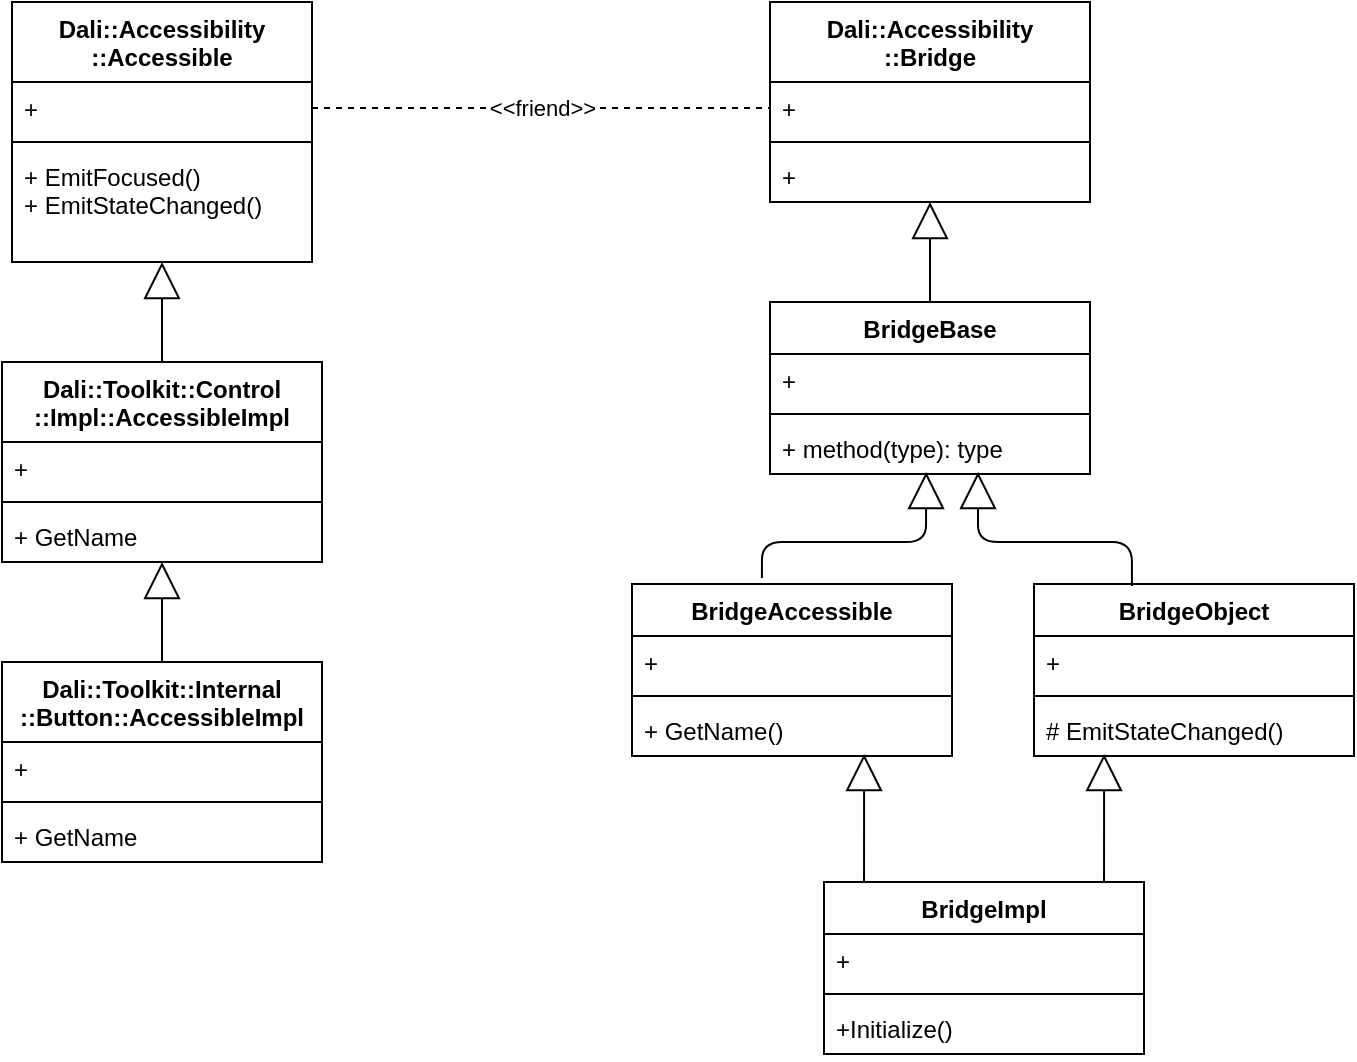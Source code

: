 <mxfile version="14.5.7" type="github">
  <diagram id="C5RBs43oDa-KdzZeNtuy" name="Page-1">
    <mxGraphModel dx="1422" dy="747" grid="1" gridSize="10" guides="1" tooltips="1" connect="1" arrows="1" fold="1" page="1" pageScale="1" pageWidth="1169" pageHeight="827" math="0" shadow="0">
      <root>
        <mxCell id="WIyWlLk6GJQsqaUBKTNV-0" />
        <mxCell id="WIyWlLk6GJQsqaUBKTNV-1" parent="WIyWlLk6GJQsqaUBKTNV-0" />
        <mxCell id="-aiQwq8CIg034yayet1E-0" value="Dali::Accessibility&#xa;::Accessible" style="swimlane;fontStyle=1;align=center;verticalAlign=top;childLayout=stackLayout;horizontal=1;startSize=40;horizontalStack=0;resizeParent=1;resizeParentMax=0;resizeLast=0;collapsible=1;marginBottom=0;" vertex="1" parent="WIyWlLk6GJQsqaUBKTNV-1">
          <mxGeometry x="165" y="80" width="150" height="130" as="geometry" />
        </mxCell>
        <mxCell id="-aiQwq8CIg034yayet1E-1" value="+" style="text;strokeColor=none;fillColor=none;align=left;verticalAlign=top;spacingLeft=4;spacingRight=4;overflow=hidden;rotatable=0;points=[[0,0.5],[1,0.5]];portConstraint=eastwest;" vertex="1" parent="-aiQwq8CIg034yayet1E-0">
          <mxGeometry y="40" width="150" height="26" as="geometry" />
        </mxCell>
        <mxCell id="-aiQwq8CIg034yayet1E-2" value="" style="line;strokeWidth=1;fillColor=none;align=left;verticalAlign=middle;spacingTop=-1;spacingLeft=3;spacingRight=3;rotatable=0;labelPosition=right;points=[];portConstraint=eastwest;" vertex="1" parent="-aiQwq8CIg034yayet1E-0">
          <mxGeometry y="66" width="150" height="8" as="geometry" />
        </mxCell>
        <mxCell id="-aiQwq8CIg034yayet1E-3" value="+ EmitFocused()&#xa;+ EmitStateChanged()" style="text;strokeColor=none;fillColor=none;align=left;verticalAlign=top;spacingLeft=4;spacingRight=4;overflow=hidden;rotatable=0;points=[[0,0.5],[1,0.5]];portConstraint=eastwest;" vertex="1" parent="-aiQwq8CIg034yayet1E-0">
          <mxGeometry y="74" width="150" height="56" as="geometry" />
        </mxCell>
        <mxCell id="-aiQwq8CIg034yayet1E-4" value="Dali::Toolkit::Control&#xa;::Impl::AccessibleImpl" style="swimlane;fontStyle=1;align=center;verticalAlign=top;childLayout=stackLayout;horizontal=1;startSize=40;horizontalStack=0;resizeParent=1;resizeParentMax=0;resizeLast=0;collapsible=1;marginBottom=0;" vertex="1" parent="WIyWlLk6GJQsqaUBKTNV-1">
          <mxGeometry x="160" y="260" width="160" height="100" as="geometry" />
        </mxCell>
        <mxCell id="-aiQwq8CIg034yayet1E-5" value="+" style="text;strokeColor=none;fillColor=none;align=left;verticalAlign=top;spacingLeft=4;spacingRight=4;overflow=hidden;rotatable=0;points=[[0,0.5],[1,0.5]];portConstraint=eastwest;" vertex="1" parent="-aiQwq8CIg034yayet1E-4">
          <mxGeometry y="40" width="160" height="26" as="geometry" />
        </mxCell>
        <mxCell id="-aiQwq8CIg034yayet1E-6" value="" style="line;strokeWidth=1;fillColor=none;align=left;verticalAlign=middle;spacingTop=-1;spacingLeft=3;spacingRight=3;rotatable=0;labelPosition=right;points=[];portConstraint=eastwest;" vertex="1" parent="-aiQwq8CIg034yayet1E-4">
          <mxGeometry y="66" width="160" height="8" as="geometry" />
        </mxCell>
        <mxCell id="-aiQwq8CIg034yayet1E-7" value="+ GetName" style="text;strokeColor=none;fillColor=none;align=left;verticalAlign=top;spacingLeft=4;spacingRight=4;overflow=hidden;rotatable=0;points=[[0,0.5],[1,0.5]];portConstraint=eastwest;" vertex="1" parent="-aiQwq8CIg034yayet1E-4">
          <mxGeometry y="74" width="160" height="26" as="geometry" />
        </mxCell>
        <mxCell id="-aiQwq8CIg034yayet1E-9" value="" style="endArrow=block;endSize=16;endFill=0;html=1;exitX=0.5;exitY=0;exitDx=0;exitDy=0;" edge="1" parent="WIyWlLk6GJQsqaUBKTNV-1" source="-aiQwq8CIg034yayet1E-4" target="-aiQwq8CIg034yayet1E-3">
          <mxGeometry width="160" relative="1" as="geometry">
            <mxPoint x="330" y="280" as="sourcePoint" />
            <mxPoint x="490" y="280" as="targetPoint" />
          </mxGeometry>
        </mxCell>
        <mxCell id="-aiQwq8CIg034yayet1E-10" value="Dali::Accessibility&#xa;::Bridge" style="swimlane;fontStyle=1;align=center;verticalAlign=top;childLayout=stackLayout;horizontal=1;startSize=40;horizontalStack=0;resizeParent=1;resizeParentMax=0;resizeLast=0;collapsible=1;marginBottom=0;" vertex="1" parent="WIyWlLk6GJQsqaUBKTNV-1">
          <mxGeometry x="544" y="80" width="160" height="100" as="geometry" />
        </mxCell>
        <mxCell id="-aiQwq8CIg034yayet1E-11" value="+" style="text;strokeColor=none;fillColor=none;align=left;verticalAlign=top;spacingLeft=4;spacingRight=4;overflow=hidden;rotatable=0;points=[[0,0.5],[1,0.5]];portConstraint=eastwest;" vertex="1" parent="-aiQwq8CIg034yayet1E-10">
          <mxGeometry y="40" width="160" height="26" as="geometry" />
        </mxCell>
        <mxCell id="-aiQwq8CIg034yayet1E-12" value="" style="line;strokeWidth=1;fillColor=none;align=left;verticalAlign=middle;spacingTop=-1;spacingLeft=3;spacingRight=3;rotatable=0;labelPosition=right;points=[];portConstraint=eastwest;" vertex="1" parent="-aiQwq8CIg034yayet1E-10">
          <mxGeometry y="66" width="160" height="8" as="geometry" />
        </mxCell>
        <mxCell id="-aiQwq8CIg034yayet1E-13" value="+" style="text;strokeColor=none;fillColor=none;align=left;verticalAlign=top;spacingLeft=4;spacingRight=4;overflow=hidden;rotatable=0;points=[[0,0.5],[1,0.5]];portConstraint=eastwest;" vertex="1" parent="-aiQwq8CIg034yayet1E-10">
          <mxGeometry y="74" width="160" height="26" as="geometry" />
        </mxCell>
        <mxCell id="-aiQwq8CIg034yayet1E-14" value="BridgeBase" style="swimlane;fontStyle=1;align=center;verticalAlign=top;childLayout=stackLayout;horizontal=1;startSize=26;horizontalStack=0;resizeParent=1;resizeParentMax=0;resizeLast=0;collapsible=1;marginBottom=0;" vertex="1" parent="WIyWlLk6GJQsqaUBKTNV-1">
          <mxGeometry x="544" y="230" width="160" height="86" as="geometry" />
        </mxCell>
        <mxCell id="-aiQwq8CIg034yayet1E-15" value="+" style="text;strokeColor=none;fillColor=none;align=left;verticalAlign=top;spacingLeft=4;spacingRight=4;overflow=hidden;rotatable=0;points=[[0,0.5],[1,0.5]];portConstraint=eastwest;" vertex="1" parent="-aiQwq8CIg034yayet1E-14">
          <mxGeometry y="26" width="160" height="26" as="geometry" />
        </mxCell>
        <mxCell id="-aiQwq8CIg034yayet1E-16" value="" style="line;strokeWidth=1;fillColor=none;align=left;verticalAlign=middle;spacingTop=-1;spacingLeft=3;spacingRight=3;rotatable=0;labelPosition=right;points=[];portConstraint=eastwest;" vertex="1" parent="-aiQwq8CIg034yayet1E-14">
          <mxGeometry y="52" width="160" height="8" as="geometry" />
        </mxCell>
        <mxCell id="-aiQwq8CIg034yayet1E-17" value="+ method(type): type" style="text;strokeColor=none;fillColor=none;align=left;verticalAlign=top;spacingLeft=4;spacingRight=4;overflow=hidden;rotatable=0;points=[[0,0.5],[1,0.5]];portConstraint=eastwest;" vertex="1" parent="-aiQwq8CIg034yayet1E-14">
          <mxGeometry y="60" width="160" height="26" as="geometry" />
        </mxCell>
        <mxCell id="-aiQwq8CIg034yayet1E-18" value="BridgeAccessible" style="swimlane;fontStyle=1;align=center;verticalAlign=top;childLayout=stackLayout;horizontal=1;startSize=26;horizontalStack=0;resizeParent=1;resizeParentMax=0;resizeLast=0;collapsible=1;marginBottom=0;" vertex="1" parent="WIyWlLk6GJQsqaUBKTNV-1">
          <mxGeometry x="475" y="371" width="160" height="86" as="geometry" />
        </mxCell>
        <mxCell id="-aiQwq8CIg034yayet1E-19" value="+" style="text;strokeColor=none;fillColor=none;align=left;verticalAlign=top;spacingLeft=4;spacingRight=4;overflow=hidden;rotatable=0;points=[[0,0.5],[1,0.5]];portConstraint=eastwest;" vertex="1" parent="-aiQwq8CIg034yayet1E-18">
          <mxGeometry y="26" width="160" height="26" as="geometry" />
        </mxCell>
        <mxCell id="-aiQwq8CIg034yayet1E-20" value="" style="line;strokeWidth=1;fillColor=none;align=left;verticalAlign=middle;spacingTop=-1;spacingLeft=3;spacingRight=3;rotatable=0;labelPosition=right;points=[];portConstraint=eastwest;" vertex="1" parent="-aiQwq8CIg034yayet1E-18">
          <mxGeometry y="52" width="160" height="8" as="geometry" />
        </mxCell>
        <mxCell id="-aiQwq8CIg034yayet1E-21" value="+ GetName()" style="text;strokeColor=none;fillColor=none;align=left;verticalAlign=top;spacingLeft=4;spacingRight=4;overflow=hidden;rotatable=0;points=[[0,0.5],[1,0.5]];portConstraint=eastwest;" vertex="1" parent="-aiQwq8CIg034yayet1E-18">
          <mxGeometry y="60" width="160" height="26" as="geometry" />
        </mxCell>
        <mxCell id="-aiQwq8CIg034yayet1E-22" value="BridgeObject" style="swimlane;fontStyle=1;align=center;verticalAlign=top;childLayout=stackLayout;horizontal=1;startSize=26;horizontalStack=0;resizeParent=1;resizeParentMax=0;resizeLast=0;collapsible=1;marginBottom=0;" vertex="1" parent="WIyWlLk6GJQsqaUBKTNV-1">
          <mxGeometry x="676" y="371" width="160" height="86" as="geometry" />
        </mxCell>
        <mxCell id="-aiQwq8CIg034yayet1E-23" value="+" style="text;strokeColor=none;fillColor=none;align=left;verticalAlign=top;spacingLeft=4;spacingRight=4;overflow=hidden;rotatable=0;points=[[0,0.5],[1,0.5]];portConstraint=eastwest;" vertex="1" parent="-aiQwq8CIg034yayet1E-22">
          <mxGeometry y="26" width="160" height="26" as="geometry" />
        </mxCell>
        <mxCell id="-aiQwq8CIg034yayet1E-24" value="" style="line;strokeWidth=1;fillColor=none;align=left;verticalAlign=middle;spacingTop=-1;spacingLeft=3;spacingRight=3;rotatable=0;labelPosition=right;points=[];portConstraint=eastwest;" vertex="1" parent="-aiQwq8CIg034yayet1E-22">
          <mxGeometry y="52" width="160" height="8" as="geometry" />
        </mxCell>
        <mxCell id="-aiQwq8CIg034yayet1E-25" value="# EmitStateChanged()&#xa;" style="text;strokeColor=none;fillColor=none;align=left;verticalAlign=top;spacingLeft=4;spacingRight=4;overflow=hidden;rotatable=0;points=[[0,0.5],[1,0.5]];portConstraint=eastwest;" vertex="1" parent="-aiQwq8CIg034yayet1E-22">
          <mxGeometry y="60" width="160" height="26" as="geometry" />
        </mxCell>
        <mxCell id="-aiQwq8CIg034yayet1E-26" value="" style="endArrow=block;endSize=16;endFill=0;html=1;exitX=0.5;exitY=0;exitDx=0;exitDy=0;" edge="1" parent="WIyWlLk6GJQsqaUBKTNV-1" target="-aiQwq8CIg034yayet1E-13">
          <mxGeometry width="160" relative="1" as="geometry">
            <mxPoint x="624" y="230" as="sourcePoint" />
            <mxPoint x="620" y="181" as="targetPoint" />
          </mxGeometry>
        </mxCell>
        <mxCell id="-aiQwq8CIg034yayet1E-27" value="" style="endArrow=block;endSize=16;endFill=0;html=1;entryX=0.488;entryY=0.962;entryDx=0;entryDy=0;entryPerimeter=0;exitX=0.406;exitY=-0.035;exitDx=0;exitDy=0;exitPerimeter=0;" edge="1" parent="WIyWlLk6GJQsqaUBKTNV-1" source="-aiQwq8CIg034yayet1E-18" target="-aiQwq8CIg034yayet1E-17">
          <mxGeometry width="160" relative="1" as="geometry">
            <mxPoint x="634" y="240" as="sourcePoint" />
            <mxPoint x="636.08" y="190" as="targetPoint" />
            <Array as="points">
              <mxPoint x="540" y="350" />
              <mxPoint x="622" y="350" />
            </Array>
          </mxGeometry>
        </mxCell>
        <mxCell id="-aiQwq8CIg034yayet1E-28" value="" style="endArrow=block;endSize=16;endFill=0;html=1;entryX=0.65;entryY=0.962;entryDx=0;entryDy=0;entryPerimeter=0;exitX=0.306;exitY=0.012;exitDx=0;exitDy=0;exitPerimeter=0;" edge="1" parent="WIyWlLk6GJQsqaUBKTNV-1" source="-aiQwq8CIg034yayet1E-22" target="-aiQwq8CIg034yayet1E-17">
          <mxGeometry width="160" relative="1" as="geometry">
            <mxPoint x="618.96" y="366.99" as="sourcePoint" />
            <mxPoint x="632.08" y="325.012" as="targetPoint" />
            <Array as="points">
              <mxPoint x="725" y="350" />
              <mxPoint x="648" y="350" />
            </Array>
          </mxGeometry>
        </mxCell>
        <mxCell id="-aiQwq8CIg034yayet1E-30" value="&amp;lt;&amp;lt;friend&amp;gt;&amp;gt;" style="endArrow=none;html=1;edgeStyle=orthogonalEdgeStyle;exitX=1;exitY=0.5;exitDx=0;exitDy=0;entryX=0;entryY=0.5;entryDx=0;entryDy=0;dashed=1;" edge="1" parent="WIyWlLk6GJQsqaUBKTNV-1" source="-aiQwq8CIg034yayet1E-1" target="-aiQwq8CIg034yayet1E-11">
          <mxGeometry relative="1" as="geometry">
            <mxPoint x="315" y="100" as="sourcePoint" />
            <mxPoint x="410" y="133" as="targetPoint" />
          </mxGeometry>
        </mxCell>
        <mxCell id="-aiQwq8CIg034yayet1E-35" value="BridgeImpl" style="swimlane;fontStyle=1;align=center;verticalAlign=top;childLayout=stackLayout;horizontal=1;startSize=26;horizontalStack=0;resizeParent=1;resizeParentMax=0;resizeLast=0;collapsible=1;marginBottom=0;" vertex="1" parent="WIyWlLk6GJQsqaUBKTNV-1">
          <mxGeometry x="571" y="520" width="160" height="86" as="geometry" />
        </mxCell>
        <mxCell id="-aiQwq8CIg034yayet1E-36" value="+" style="text;strokeColor=none;fillColor=none;align=left;verticalAlign=top;spacingLeft=4;spacingRight=4;overflow=hidden;rotatable=0;points=[[0,0.5],[1,0.5]];portConstraint=eastwest;" vertex="1" parent="-aiQwq8CIg034yayet1E-35">
          <mxGeometry y="26" width="160" height="26" as="geometry" />
        </mxCell>
        <mxCell id="-aiQwq8CIg034yayet1E-37" value="" style="line;strokeWidth=1;fillColor=none;align=left;verticalAlign=middle;spacingTop=-1;spacingLeft=3;spacingRight=3;rotatable=0;labelPosition=right;points=[];portConstraint=eastwest;" vertex="1" parent="-aiQwq8CIg034yayet1E-35">
          <mxGeometry y="52" width="160" height="8" as="geometry" />
        </mxCell>
        <mxCell id="-aiQwq8CIg034yayet1E-38" value="+Initialize()" style="text;strokeColor=none;fillColor=none;align=left;verticalAlign=top;spacingLeft=4;spacingRight=4;overflow=hidden;rotatable=0;points=[[0,0.5],[1,0.5]];portConstraint=eastwest;" vertex="1" parent="-aiQwq8CIg034yayet1E-35">
          <mxGeometry y="60" width="160" height="26" as="geometry" />
        </mxCell>
        <mxCell id="-aiQwq8CIg034yayet1E-39" value="" style="endArrow=block;endSize=16;endFill=0;html=1;entryX=0.594;entryY=0.962;entryDx=0;entryDy=0;entryPerimeter=0;exitX=0.406;exitY=-0.035;exitDx=0;exitDy=0;exitPerimeter=0;" edge="1" parent="WIyWlLk6GJQsqaUBKTNV-1">
          <mxGeometry width="160" relative="1" as="geometry">
            <mxPoint x="591" y="520" as="sourcePoint" />
            <mxPoint x="591.04" y="456.012" as="targetPoint" />
            <Array as="points">
              <mxPoint x="591.04" y="502.01" />
            </Array>
          </mxGeometry>
        </mxCell>
        <mxCell id="-aiQwq8CIg034yayet1E-40" value="" style="endArrow=block;endSize=16;endFill=0;html=1;entryX=0.594;entryY=0.962;entryDx=0;entryDy=0;entryPerimeter=0;exitX=0.406;exitY=-0.035;exitDx=0;exitDy=0;exitPerimeter=0;" edge="1" parent="WIyWlLk6GJQsqaUBKTNV-1">
          <mxGeometry width="160" relative="1" as="geometry">
            <mxPoint x="711" y="520" as="sourcePoint" />
            <mxPoint x="711.04" y="456.012" as="targetPoint" />
            <Array as="points">
              <mxPoint x="711.04" y="502.01" />
            </Array>
          </mxGeometry>
        </mxCell>
        <mxCell id="-aiQwq8CIg034yayet1E-41" value="Dali::Toolkit::Internal&#xa;::Button::AccessibleImpl" style="swimlane;fontStyle=1;align=center;verticalAlign=top;childLayout=stackLayout;horizontal=1;startSize=40;horizontalStack=0;resizeParent=1;resizeParentMax=0;resizeLast=0;collapsible=1;marginBottom=0;" vertex="1" parent="WIyWlLk6GJQsqaUBKTNV-1">
          <mxGeometry x="160" y="410" width="160" height="100" as="geometry" />
        </mxCell>
        <mxCell id="-aiQwq8CIg034yayet1E-42" value="+" style="text;strokeColor=none;fillColor=none;align=left;verticalAlign=top;spacingLeft=4;spacingRight=4;overflow=hidden;rotatable=0;points=[[0,0.5],[1,0.5]];portConstraint=eastwest;" vertex="1" parent="-aiQwq8CIg034yayet1E-41">
          <mxGeometry y="40" width="160" height="26" as="geometry" />
        </mxCell>
        <mxCell id="-aiQwq8CIg034yayet1E-43" value="" style="line;strokeWidth=1;fillColor=none;align=left;verticalAlign=middle;spacingTop=-1;spacingLeft=3;spacingRight=3;rotatable=0;labelPosition=right;points=[];portConstraint=eastwest;" vertex="1" parent="-aiQwq8CIg034yayet1E-41">
          <mxGeometry y="66" width="160" height="8" as="geometry" />
        </mxCell>
        <mxCell id="-aiQwq8CIg034yayet1E-44" value="+ GetName" style="text;strokeColor=none;fillColor=none;align=left;verticalAlign=top;spacingLeft=4;spacingRight=4;overflow=hidden;rotatable=0;points=[[0,0.5],[1,0.5]];portConstraint=eastwest;" vertex="1" parent="-aiQwq8CIg034yayet1E-41">
          <mxGeometry y="74" width="160" height="26" as="geometry" />
        </mxCell>
        <mxCell id="-aiQwq8CIg034yayet1E-45" value="" style="endArrow=block;endSize=16;endFill=0;html=1;exitX=0.5;exitY=0;exitDx=0;exitDy=0;" edge="1" parent="WIyWlLk6GJQsqaUBKTNV-1" source="-aiQwq8CIg034yayet1E-41">
          <mxGeometry width="160" relative="1" as="geometry">
            <mxPoint x="330" y="430" as="sourcePoint" />
            <mxPoint x="240" y="360" as="targetPoint" />
          </mxGeometry>
        </mxCell>
      </root>
    </mxGraphModel>
  </diagram>
</mxfile>
